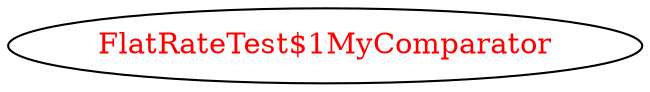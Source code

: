 digraph dependencyGraph {
 concentrate=true;
 ranksep="2.0";
 rankdir="LR"; 
 splines="ortho";
"FlatRateTest$1MyComparator" [fontcolor="red"];
}